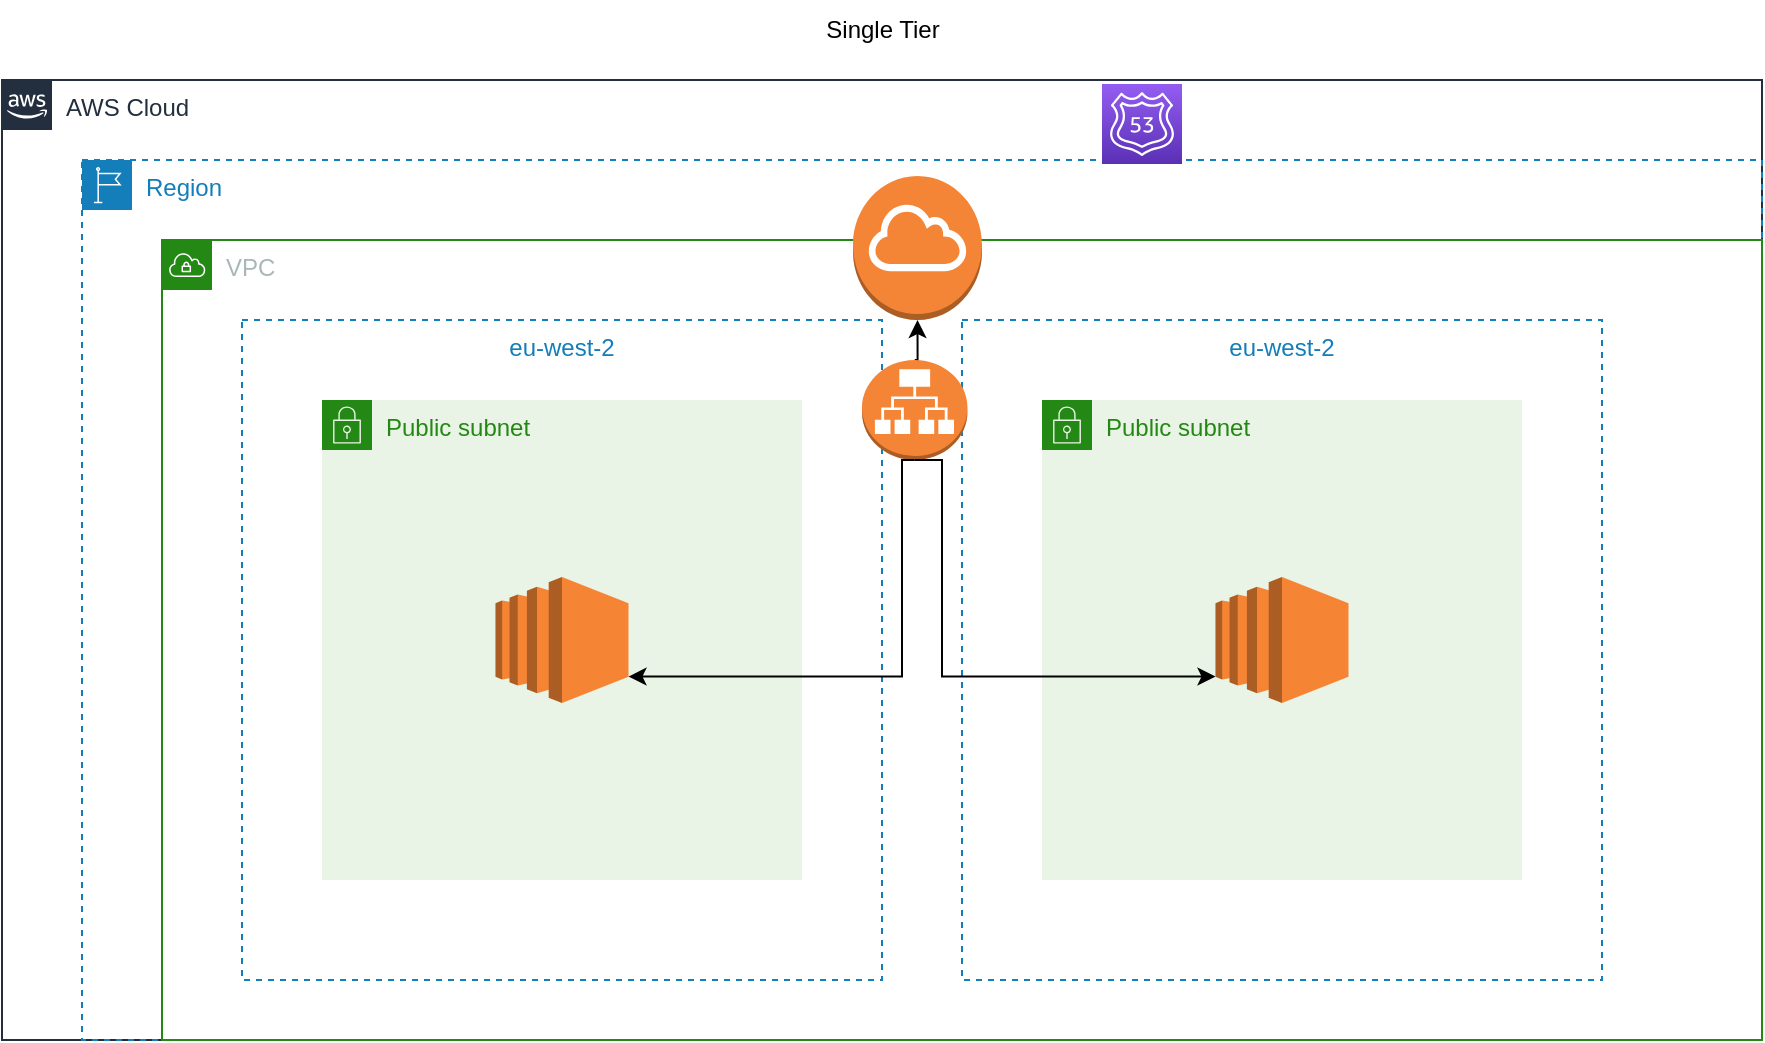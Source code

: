 <mxfile version="20.1.4" type="github">
  <diagram id="2Au6WcYREIJmuJU7MSFc" name="Page-1">
    <mxGraphModel dx="1138" dy="610" grid="1" gridSize="10" guides="1" tooltips="1" connect="1" arrows="1" fold="1" page="1" pageScale="1" pageWidth="1600" pageHeight="900" math="0" shadow="0">
      <root>
        <mxCell id="0" />
        <mxCell id="1" parent="0" />
        <mxCell id="bzang_ROvlkpIq6nXfPh-2" value="AWS Cloud" style="points=[[0,0],[0.25,0],[0.5,0],[0.75,0],[1,0],[1,0.25],[1,0.5],[1,0.75],[1,1],[0.75,1],[0.5,1],[0.25,1],[0,1],[0,0.75],[0,0.5],[0,0.25]];outlineConnect=0;gradientColor=none;html=1;whiteSpace=wrap;fontSize=12;fontStyle=0;container=1;pointerEvents=0;collapsible=0;recursiveResize=0;shape=mxgraph.aws4.group;grIcon=mxgraph.aws4.group_aws_cloud_alt;strokeColor=#232F3E;fillColor=none;verticalAlign=top;align=left;spacingLeft=30;fontColor=#232F3E;dashed=0;" parent="1" vertex="1">
          <mxGeometry x="40" y="40" width="880" height="480" as="geometry" />
        </mxCell>
        <mxCell id="bzang_ROvlkpIq6nXfPh-3" value="Region" style="points=[[0,0],[0.25,0],[0.5,0],[0.75,0],[1,0],[1,0.25],[1,0.5],[1,0.75],[1,1],[0.75,1],[0.5,1],[0.25,1],[0,1],[0,0.75],[0,0.5],[0,0.25]];outlineConnect=0;gradientColor=none;html=1;whiteSpace=wrap;fontSize=12;fontStyle=0;container=1;pointerEvents=0;collapsible=0;recursiveResize=0;shape=mxgraph.aws4.group;grIcon=mxgraph.aws4.group_region;strokeColor=#147EBA;fillColor=none;verticalAlign=top;align=left;spacingLeft=30;fontColor=#147EBA;dashed=1;" parent="bzang_ROvlkpIq6nXfPh-2" vertex="1">
          <mxGeometry x="40" y="40" width="840" height="440" as="geometry" />
        </mxCell>
        <mxCell id="bzang_ROvlkpIq6nXfPh-4" value="eu-west-2" style="fillColor=none;strokeColor=#147EBA;dashed=1;verticalAlign=top;fontStyle=0;fontColor=#147EBA;" parent="bzang_ROvlkpIq6nXfPh-3" vertex="1">
          <mxGeometry x="80" y="80" width="320" height="330" as="geometry" />
        </mxCell>
        <mxCell id="bzang_ROvlkpIq6nXfPh-5" value="eu-west-2" style="fillColor=none;strokeColor=#147EBA;dashed=1;verticalAlign=top;fontStyle=0;fontColor=#147EBA;" parent="bzang_ROvlkpIq6nXfPh-3" vertex="1">
          <mxGeometry x="440" y="80" width="320" height="330" as="geometry" />
        </mxCell>
        <mxCell id="bzang_ROvlkpIq6nXfPh-11" value="VPC" style="points=[[0,0],[0.25,0],[0.5,0],[0.75,0],[1,0],[1,0.25],[1,0.5],[1,0.75],[1,1],[0.75,1],[0.5,1],[0.25,1],[0,1],[0,0.75],[0,0.5],[0,0.25]];outlineConnect=0;gradientColor=none;html=1;whiteSpace=wrap;fontSize=12;fontStyle=0;container=1;pointerEvents=0;collapsible=0;recursiveResize=0;shape=mxgraph.aws4.group;grIcon=mxgraph.aws4.group_vpc;strokeColor=#248814;fillColor=none;verticalAlign=top;align=left;spacingLeft=30;fontColor=#AAB7B8;dashed=0;" parent="bzang_ROvlkpIq6nXfPh-3" vertex="1">
          <mxGeometry x="40" y="40" width="800" height="400" as="geometry" />
        </mxCell>
        <mxCell id="bzang_ROvlkpIq6nXfPh-13" value="Public subnet" style="points=[[0,0],[0.25,0],[0.5,0],[0.75,0],[1,0],[1,0.25],[1,0.5],[1,0.75],[1,1],[0.75,1],[0.5,1],[0.25,1],[0,1],[0,0.75],[0,0.5],[0,0.25]];outlineConnect=0;gradientColor=none;html=1;whiteSpace=wrap;fontSize=12;fontStyle=0;container=1;pointerEvents=0;collapsible=0;recursiveResize=0;shape=mxgraph.aws4.group;grIcon=mxgraph.aws4.group_security_group;grStroke=0;strokeColor=#248814;fillColor=#E9F3E6;verticalAlign=top;align=left;spacingLeft=30;fontColor=#248814;dashed=0;" parent="bzang_ROvlkpIq6nXfPh-11" vertex="1">
          <mxGeometry x="80" y="80" width="240" height="240" as="geometry" />
        </mxCell>
        <mxCell id="bzang_ROvlkpIq6nXfPh-14" value="" style="outlineConnect=0;dashed=0;verticalLabelPosition=bottom;verticalAlign=top;align=center;html=1;shape=mxgraph.aws3.ec2;fillColor=#F58534;gradientColor=none;" parent="bzang_ROvlkpIq6nXfPh-13" vertex="1">
          <mxGeometry x="86.75" y="88.5" width="66.5" height="63" as="geometry" />
        </mxCell>
        <mxCell id="bzang_ROvlkpIq6nXfPh-16" value="" style="outlineConnect=0;dashed=0;verticalLabelPosition=bottom;verticalAlign=top;align=center;html=1;shape=mxgraph.aws3.internet_gateway;fillColor=#F58536;gradientColor=none;" parent="bzang_ROvlkpIq6nXfPh-11" vertex="1">
          <mxGeometry x="345.5" y="-32" width="64.5" height="72" as="geometry" />
        </mxCell>
        <mxCell id="bzang_ROvlkpIq6nXfPh-18" value="Public subnet" style="points=[[0,0],[0.25,0],[0.5,0],[0.75,0],[1,0],[1,0.25],[1,0.5],[1,0.75],[1,1],[0.75,1],[0.5,1],[0.25,1],[0,1],[0,0.75],[0,0.5],[0,0.25]];outlineConnect=0;gradientColor=none;html=1;whiteSpace=wrap;fontSize=12;fontStyle=0;container=1;pointerEvents=0;collapsible=0;recursiveResize=0;shape=mxgraph.aws4.group;grIcon=mxgraph.aws4.group_security_group;grStroke=0;strokeColor=#248814;fillColor=#E9F3E6;verticalAlign=top;align=left;spacingLeft=30;fontColor=#248814;dashed=0;" parent="bzang_ROvlkpIq6nXfPh-11" vertex="1">
          <mxGeometry x="440" y="80" width="240" height="240" as="geometry" />
        </mxCell>
        <mxCell id="bzang_ROvlkpIq6nXfPh-20" value="" style="outlineConnect=0;dashed=0;verticalLabelPosition=bottom;verticalAlign=top;align=center;html=1;shape=mxgraph.aws3.ec2;fillColor=#F58534;gradientColor=none;" parent="bzang_ROvlkpIq6nXfPh-18" vertex="1">
          <mxGeometry x="86.75" y="88.5" width="66.5" height="63" as="geometry" />
        </mxCell>
        <mxCell id="bzang_ROvlkpIq6nXfPh-23" style="edgeStyle=orthogonalEdgeStyle;rounded=0;orthogonalLoop=1;jettySize=auto;html=1;exitX=0.5;exitY=0;exitDx=0;exitDy=0;exitPerimeter=0;entryX=0.5;entryY=1;entryDx=0;entryDy=0;entryPerimeter=0;" parent="bzang_ROvlkpIq6nXfPh-11" source="bzang_ROvlkpIq6nXfPh-19" target="bzang_ROvlkpIq6nXfPh-16" edge="1">
          <mxGeometry relative="1" as="geometry" />
        </mxCell>
        <mxCell id="bzang_ROvlkpIq6nXfPh-19" value="" style="outlineConnect=0;dashed=0;verticalLabelPosition=bottom;verticalAlign=top;align=center;html=1;shape=mxgraph.aws3.application_load_balancer;fillColor=#F58536;gradientColor=none;" parent="bzang_ROvlkpIq6nXfPh-11" vertex="1">
          <mxGeometry x="350" y="60" width="52.75" height="50" as="geometry" />
        </mxCell>
        <mxCell id="bzang_ROvlkpIq6nXfPh-21" style="edgeStyle=orthogonalEdgeStyle;rounded=0;orthogonalLoop=1;jettySize=auto;html=1;exitX=0.5;exitY=1;exitDx=0;exitDy=0;exitPerimeter=0;entryX=0;entryY=0.79;entryDx=0;entryDy=0;entryPerimeter=0;" parent="bzang_ROvlkpIq6nXfPh-11" source="bzang_ROvlkpIq6nXfPh-19" target="bzang_ROvlkpIq6nXfPh-20" edge="1">
          <mxGeometry relative="1" as="geometry">
            <mxPoint x="550" y="170" as="targetPoint" />
            <Array as="points">
              <mxPoint x="390" y="110" />
              <mxPoint x="390" y="218" />
            </Array>
          </mxGeometry>
        </mxCell>
        <mxCell id="bzang_ROvlkpIq6nXfPh-22" style="edgeStyle=orthogonalEdgeStyle;rounded=0;orthogonalLoop=1;jettySize=auto;html=1;exitX=0.5;exitY=1;exitDx=0;exitDy=0;exitPerimeter=0;entryX=1;entryY=0.79;entryDx=0;entryDy=0;entryPerimeter=0;" parent="bzang_ROvlkpIq6nXfPh-11" source="bzang_ROvlkpIq6nXfPh-19" target="bzang_ROvlkpIq6nXfPh-14" edge="1">
          <mxGeometry relative="1" as="geometry">
            <Array as="points">
              <mxPoint x="370" y="110" />
              <mxPoint x="370" y="218" />
            </Array>
          </mxGeometry>
        </mxCell>
        <mxCell id="bzang_ROvlkpIq6nXfPh-17" value="" style="sketch=0;points=[[0,0,0],[0.25,0,0],[0.5,0,0],[0.75,0,0],[1,0,0],[0,1,0],[0.25,1,0],[0.5,1,0],[0.75,1,0],[1,1,0],[0,0.25,0],[0,0.5,0],[0,0.75,0],[1,0.25,0],[1,0.5,0],[1,0.75,0]];outlineConnect=0;fontColor=#232F3E;gradientColor=#945DF2;gradientDirection=north;fillColor=#5A30B5;strokeColor=#ffffff;dashed=0;verticalLabelPosition=bottom;verticalAlign=top;align=center;html=1;fontSize=12;fontStyle=0;aspect=fixed;shape=mxgraph.aws4.resourceIcon;resIcon=mxgraph.aws4.route_53;" parent="bzang_ROvlkpIq6nXfPh-3" vertex="1">
          <mxGeometry x="510" y="-38" width="40" height="40" as="geometry" />
        </mxCell>
        <mxCell id="bzang_ROvlkpIq6nXfPh-12" value="Single Tier" style="text;html=1;align=center;verticalAlign=middle;resizable=0;points=[];autosize=1;strokeColor=none;fillColor=none;" parent="1" vertex="1">
          <mxGeometry x="440" width="80" height="30" as="geometry" />
        </mxCell>
      </root>
    </mxGraphModel>
  </diagram>
</mxfile>
